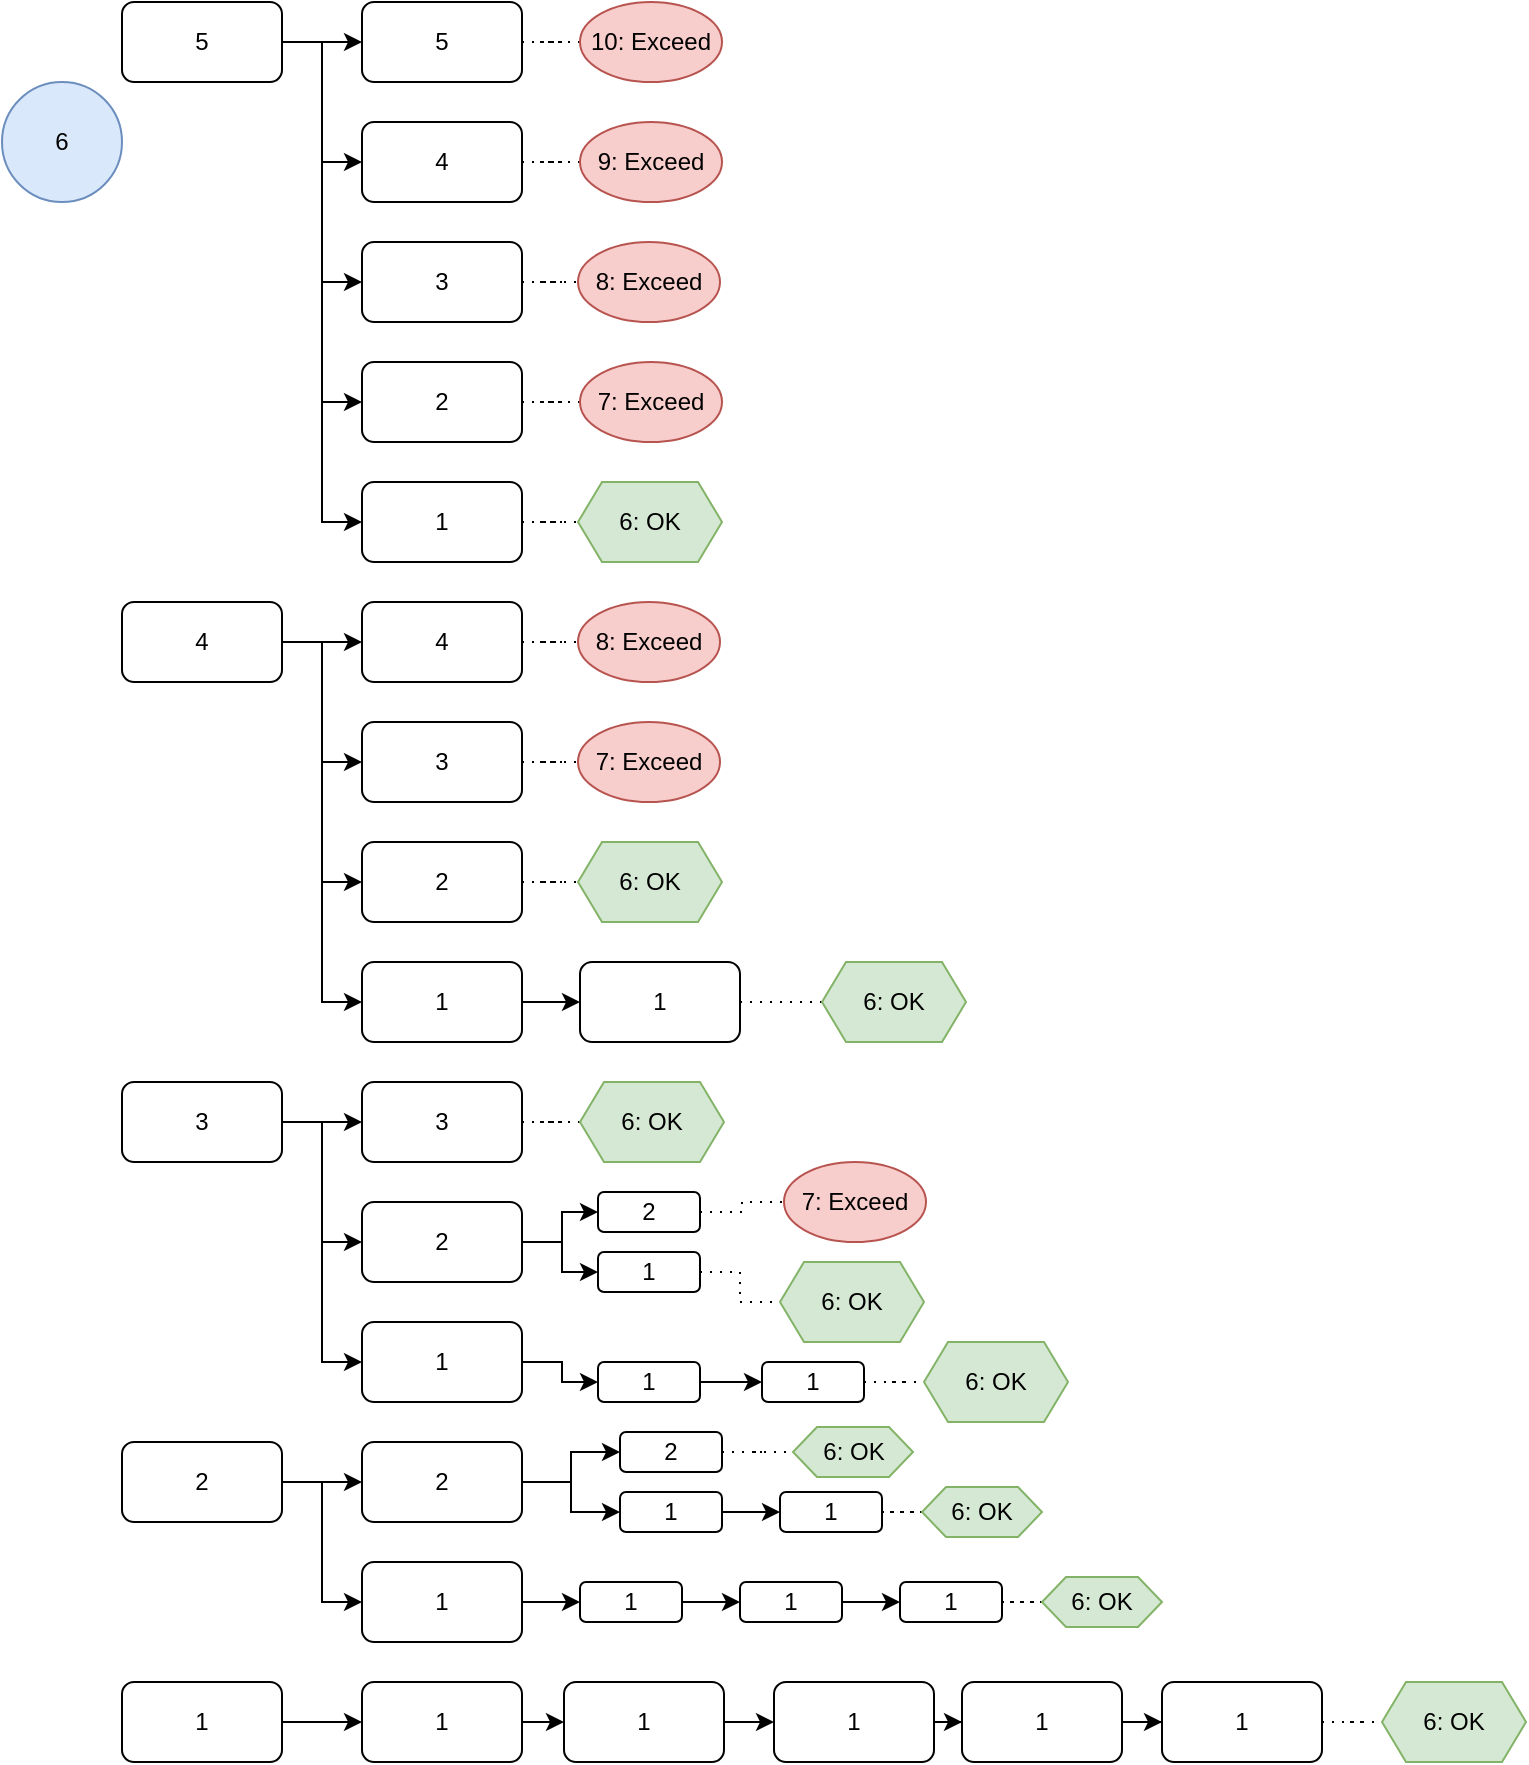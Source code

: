 <mxfile version="22.1.11" type="device">
  <diagram name="페이지-1" id="Xs5vEGbWz5TWcXkRtH75">
    <mxGraphModel dx="1615" dy="871" grid="1" gridSize="10" guides="1" tooltips="1" connect="1" arrows="1" fold="1" page="1" pageScale="1" pageWidth="827" pageHeight="1169" math="0" shadow="0">
      <root>
        <mxCell id="0" />
        <mxCell id="1" parent="0" />
        <mxCell id="Z7ffMeiRjzaTyrLhWQCD-75" style="edgeStyle=orthogonalEdgeStyle;rounded=0;orthogonalLoop=1;jettySize=auto;html=1;entryX=0;entryY=0.5;entryDx=0;entryDy=0;" edge="1" parent="1" source="Z7ffMeiRjzaTyrLhWQCD-2" target="Z7ffMeiRjzaTyrLhWQCD-3">
          <mxGeometry relative="1" as="geometry" />
        </mxCell>
        <mxCell id="Z7ffMeiRjzaTyrLhWQCD-76" style="edgeStyle=orthogonalEdgeStyle;rounded=0;orthogonalLoop=1;jettySize=auto;html=1;entryX=0;entryY=0.5;entryDx=0;entryDy=0;" edge="1" parent="1" source="Z7ffMeiRjzaTyrLhWQCD-2" target="Z7ffMeiRjzaTyrLhWQCD-6">
          <mxGeometry relative="1" as="geometry" />
        </mxCell>
        <mxCell id="Z7ffMeiRjzaTyrLhWQCD-77" style="edgeStyle=orthogonalEdgeStyle;rounded=0;orthogonalLoop=1;jettySize=auto;html=1;entryX=0;entryY=0.5;entryDx=0;entryDy=0;" edge="1" parent="1" source="Z7ffMeiRjzaTyrLhWQCD-2" target="Z7ffMeiRjzaTyrLhWQCD-4">
          <mxGeometry relative="1" as="geometry" />
        </mxCell>
        <mxCell id="Z7ffMeiRjzaTyrLhWQCD-78" style="edgeStyle=orthogonalEdgeStyle;rounded=0;orthogonalLoop=1;jettySize=auto;html=1;entryX=0;entryY=0.5;entryDx=0;entryDy=0;" edge="1" parent="1" source="Z7ffMeiRjzaTyrLhWQCD-2" target="Z7ffMeiRjzaTyrLhWQCD-7">
          <mxGeometry relative="1" as="geometry" />
        </mxCell>
        <mxCell id="Z7ffMeiRjzaTyrLhWQCD-79" style="edgeStyle=orthogonalEdgeStyle;rounded=0;orthogonalLoop=1;jettySize=auto;html=1;entryX=0;entryY=0.5;entryDx=0;entryDy=0;" edge="1" parent="1" source="Z7ffMeiRjzaTyrLhWQCD-2" target="Z7ffMeiRjzaTyrLhWQCD-8">
          <mxGeometry relative="1" as="geometry" />
        </mxCell>
        <mxCell id="Z7ffMeiRjzaTyrLhWQCD-2" value="5" style="rounded=1;whiteSpace=wrap;html=1;" vertex="1" parent="1">
          <mxGeometry x="90" width="80" height="40" as="geometry" />
        </mxCell>
        <mxCell id="Z7ffMeiRjzaTyrLhWQCD-114" style="edgeStyle=orthogonalEdgeStyle;rounded=0;orthogonalLoop=1;jettySize=auto;html=1;entryX=0;entryY=0.5;entryDx=0;entryDy=0;endArrow=none;endFill=0;dashed=1;dashPattern=1 4;" edge="1" parent="1" source="Z7ffMeiRjzaTyrLhWQCD-3" target="Z7ffMeiRjzaTyrLhWQCD-31">
          <mxGeometry relative="1" as="geometry" />
        </mxCell>
        <mxCell id="Z7ffMeiRjzaTyrLhWQCD-3" value="5" style="rounded=1;whiteSpace=wrap;html=1;" vertex="1" parent="1">
          <mxGeometry x="210" width="80" height="40" as="geometry" />
        </mxCell>
        <mxCell id="Z7ffMeiRjzaTyrLhWQCD-61" style="edgeStyle=orthogonalEdgeStyle;rounded=0;orthogonalLoop=1;jettySize=auto;html=1;entryX=0;entryY=0.5;entryDx=0;entryDy=0;endArrow=none;endFill=0;dashed=1;dashPattern=1 4;" edge="1" parent="1" source="Z7ffMeiRjzaTyrLhWQCD-4" target="Z7ffMeiRjzaTyrLhWQCD-33">
          <mxGeometry relative="1" as="geometry" />
        </mxCell>
        <mxCell id="Z7ffMeiRjzaTyrLhWQCD-4" value="3" style="rounded=1;whiteSpace=wrap;html=1;" vertex="1" parent="1">
          <mxGeometry x="210" y="120" width="80" height="40" as="geometry" />
        </mxCell>
        <mxCell id="Z7ffMeiRjzaTyrLhWQCD-5" value="6" style="ellipse;whiteSpace=wrap;html=1;aspect=fixed;fillColor=#dae8fc;strokeColor=#6c8ebf;" vertex="1" parent="1">
          <mxGeometry x="30" y="40" width="60" height="60" as="geometry" />
        </mxCell>
        <mxCell id="Z7ffMeiRjzaTyrLhWQCD-62" style="edgeStyle=orthogonalEdgeStyle;rounded=0;orthogonalLoop=1;jettySize=auto;html=1;entryX=0;entryY=0.5;entryDx=0;entryDy=0;endArrow=none;endFill=0;dashed=1;dashPattern=1 4;" edge="1" parent="1" source="Z7ffMeiRjzaTyrLhWQCD-6" target="Z7ffMeiRjzaTyrLhWQCD-32">
          <mxGeometry relative="1" as="geometry" />
        </mxCell>
        <mxCell id="Z7ffMeiRjzaTyrLhWQCD-6" value="4" style="rounded=1;whiteSpace=wrap;html=1;" vertex="1" parent="1">
          <mxGeometry x="210" y="60" width="80" height="40" as="geometry" />
        </mxCell>
        <mxCell id="Z7ffMeiRjzaTyrLhWQCD-60" style="edgeStyle=orthogonalEdgeStyle;rounded=0;orthogonalLoop=1;jettySize=auto;html=1;entryX=0;entryY=0.5;entryDx=0;entryDy=0;endArrow=none;endFill=0;dashed=1;dashPattern=1 4;" edge="1" parent="1" source="Z7ffMeiRjzaTyrLhWQCD-7" target="Z7ffMeiRjzaTyrLhWQCD-34">
          <mxGeometry relative="1" as="geometry" />
        </mxCell>
        <mxCell id="Z7ffMeiRjzaTyrLhWQCD-7" value="2" style="rounded=1;whiteSpace=wrap;html=1;" vertex="1" parent="1">
          <mxGeometry x="210" y="180" width="80" height="40" as="geometry" />
        </mxCell>
        <mxCell id="Z7ffMeiRjzaTyrLhWQCD-58" style="edgeStyle=orthogonalEdgeStyle;rounded=0;orthogonalLoop=1;jettySize=auto;html=1;entryX=0;entryY=0.5;entryDx=0;entryDy=0;endArrow=none;endFill=0;dashed=1;dashPattern=1 4;" edge="1" parent="1" source="Z7ffMeiRjzaTyrLhWQCD-8" target="Z7ffMeiRjzaTyrLhWQCD-35">
          <mxGeometry relative="1" as="geometry" />
        </mxCell>
        <mxCell id="Z7ffMeiRjzaTyrLhWQCD-8" value="1" style="rounded=1;whiteSpace=wrap;html=1;" vertex="1" parent="1">
          <mxGeometry x="210" y="240" width="80" height="40" as="geometry" />
        </mxCell>
        <mxCell id="Z7ffMeiRjzaTyrLhWQCD-71" style="edgeStyle=orthogonalEdgeStyle;rounded=0;orthogonalLoop=1;jettySize=auto;html=1;entryX=0;entryY=0.5;entryDx=0;entryDy=0;" edge="1" parent="1" source="Z7ffMeiRjzaTyrLhWQCD-9" target="Z7ffMeiRjzaTyrLhWQCD-10">
          <mxGeometry relative="1" as="geometry" />
        </mxCell>
        <mxCell id="Z7ffMeiRjzaTyrLhWQCD-72" style="edgeStyle=orthogonalEdgeStyle;rounded=0;orthogonalLoop=1;jettySize=auto;html=1;entryX=0;entryY=0.5;entryDx=0;entryDy=0;" edge="1" parent="1" source="Z7ffMeiRjzaTyrLhWQCD-9" target="Z7ffMeiRjzaTyrLhWQCD-12">
          <mxGeometry relative="1" as="geometry" />
        </mxCell>
        <mxCell id="Z7ffMeiRjzaTyrLhWQCD-73" style="edgeStyle=orthogonalEdgeStyle;rounded=0;orthogonalLoop=1;jettySize=auto;html=1;entryX=0;entryY=0.5;entryDx=0;entryDy=0;" edge="1" parent="1" source="Z7ffMeiRjzaTyrLhWQCD-9" target="Z7ffMeiRjzaTyrLhWQCD-11">
          <mxGeometry relative="1" as="geometry" />
        </mxCell>
        <mxCell id="Z7ffMeiRjzaTyrLhWQCD-74" style="edgeStyle=orthogonalEdgeStyle;rounded=0;orthogonalLoop=1;jettySize=auto;html=1;entryX=0;entryY=0.5;entryDx=0;entryDy=0;" edge="1" parent="1" source="Z7ffMeiRjzaTyrLhWQCD-9" target="Z7ffMeiRjzaTyrLhWQCD-13">
          <mxGeometry relative="1" as="geometry" />
        </mxCell>
        <mxCell id="Z7ffMeiRjzaTyrLhWQCD-9" value="4" style="rounded=1;whiteSpace=wrap;html=1;" vertex="1" parent="1">
          <mxGeometry x="90" y="300" width="80" height="40" as="geometry" />
        </mxCell>
        <mxCell id="Z7ffMeiRjzaTyrLhWQCD-57" style="edgeStyle=orthogonalEdgeStyle;rounded=0;orthogonalLoop=1;jettySize=auto;html=1;entryX=0;entryY=0.5;entryDx=0;entryDy=0;endArrow=none;endFill=0;dashed=1;dashPattern=1 4;" edge="1" parent="1" source="Z7ffMeiRjzaTyrLhWQCD-10" target="Z7ffMeiRjzaTyrLhWQCD-37">
          <mxGeometry relative="1" as="geometry" />
        </mxCell>
        <mxCell id="Z7ffMeiRjzaTyrLhWQCD-10" value="4" style="rounded=1;whiteSpace=wrap;html=1;" vertex="1" parent="1">
          <mxGeometry x="210" y="300" width="80" height="40" as="geometry" />
        </mxCell>
        <mxCell id="Z7ffMeiRjzaTyrLhWQCD-55" style="edgeStyle=orthogonalEdgeStyle;rounded=0;orthogonalLoop=1;jettySize=auto;html=1;entryX=0;entryY=0.5;entryDx=0;entryDy=0;endArrow=none;endFill=0;dashed=1;dashPattern=1 4;" edge="1" parent="1" source="Z7ffMeiRjzaTyrLhWQCD-11" target="Z7ffMeiRjzaTyrLhWQCD-36">
          <mxGeometry relative="1" as="geometry" />
        </mxCell>
        <mxCell id="Z7ffMeiRjzaTyrLhWQCD-11" value="2" style="rounded=1;whiteSpace=wrap;html=1;" vertex="1" parent="1">
          <mxGeometry x="210" y="420" width="80" height="40" as="geometry" />
        </mxCell>
        <mxCell id="Z7ffMeiRjzaTyrLhWQCD-56" style="edgeStyle=orthogonalEdgeStyle;rounded=0;orthogonalLoop=1;jettySize=auto;html=1;endArrow=none;endFill=0;dashed=1;dashPattern=1 4;" edge="1" parent="1" source="Z7ffMeiRjzaTyrLhWQCD-12" target="Z7ffMeiRjzaTyrLhWQCD-38">
          <mxGeometry relative="1" as="geometry" />
        </mxCell>
        <mxCell id="Z7ffMeiRjzaTyrLhWQCD-12" value="3" style="rounded=1;whiteSpace=wrap;html=1;" vertex="1" parent="1">
          <mxGeometry x="210" y="360" width="80" height="40" as="geometry" />
        </mxCell>
        <mxCell id="Z7ffMeiRjzaTyrLhWQCD-54" style="edgeStyle=orthogonalEdgeStyle;rounded=0;orthogonalLoop=1;jettySize=auto;html=1;entryX=0;entryY=0.5;entryDx=0;entryDy=0;" edge="1" parent="1" source="Z7ffMeiRjzaTyrLhWQCD-13" target="Z7ffMeiRjzaTyrLhWQCD-41">
          <mxGeometry relative="1" as="geometry" />
        </mxCell>
        <mxCell id="Z7ffMeiRjzaTyrLhWQCD-13" value="1" style="rounded=1;whiteSpace=wrap;html=1;" vertex="1" parent="1">
          <mxGeometry x="210" y="480" width="80" height="40" as="geometry" />
        </mxCell>
        <mxCell id="Z7ffMeiRjzaTyrLhWQCD-68" style="edgeStyle=orthogonalEdgeStyle;rounded=0;orthogonalLoop=1;jettySize=auto;html=1;entryX=0;entryY=0.5;entryDx=0;entryDy=0;" edge="1" parent="1" source="Z7ffMeiRjzaTyrLhWQCD-15" target="Z7ffMeiRjzaTyrLhWQCD-16">
          <mxGeometry relative="1" as="geometry" />
        </mxCell>
        <mxCell id="Z7ffMeiRjzaTyrLhWQCD-69" style="edgeStyle=orthogonalEdgeStyle;rounded=0;orthogonalLoop=1;jettySize=auto;html=1;entryX=0;entryY=0.5;entryDx=0;entryDy=0;" edge="1" parent="1" source="Z7ffMeiRjzaTyrLhWQCD-15" target="Z7ffMeiRjzaTyrLhWQCD-18">
          <mxGeometry relative="1" as="geometry" />
        </mxCell>
        <mxCell id="Z7ffMeiRjzaTyrLhWQCD-70" style="edgeStyle=orthogonalEdgeStyle;rounded=0;orthogonalLoop=1;jettySize=auto;html=1;entryX=0;entryY=0.5;entryDx=0;entryDy=0;" edge="1" parent="1" source="Z7ffMeiRjzaTyrLhWQCD-15" target="Z7ffMeiRjzaTyrLhWQCD-17">
          <mxGeometry relative="1" as="geometry" />
        </mxCell>
        <mxCell id="Z7ffMeiRjzaTyrLhWQCD-15" value="3" style="rounded=1;whiteSpace=wrap;html=1;" vertex="1" parent="1">
          <mxGeometry x="90" y="540" width="80" height="40" as="geometry" />
        </mxCell>
        <mxCell id="Z7ffMeiRjzaTyrLhWQCD-53" style="edgeStyle=orthogonalEdgeStyle;rounded=0;orthogonalLoop=1;jettySize=auto;html=1;entryX=0;entryY=0.5;entryDx=0;entryDy=0;endArrow=none;endFill=0;dashed=1;dashPattern=1 4;" edge="1" parent="1" source="Z7ffMeiRjzaTyrLhWQCD-16" target="Z7ffMeiRjzaTyrLhWQCD-44">
          <mxGeometry relative="1" as="geometry" />
        </mxCell>
        <mxCell id="Z7ffMeiRjzaTyrLhWQCD-16" value="3" style="rounded=1;whiteSpace=wrap;html=1;" vertex="1" parent="1">
          <mxGeometry x="210" y="540" width="80" height="40" as="geometry" />
        </mxCell>
        <mxCell id="Z7ffMeiRjzaTyrLhWQCD-65" style="edgeStyle=orthogonalEdgeStyle;rounded=0;orthogonalLoop=1;jettySize=auto;html=1;entryX=0;entryY=0.5;entryDx=0;entryDy=0;" edge="1" parent="1" source="Z7ffMeiRjzaTyrLhWQCD-17" target="Z7ffMeiRjzaTyrLhWQCD-63">
          <mxGeometry relative="1" as="geometry" />
        </mxCell>
        <mxCell id="Z7ffMeiRjzaTyrLhWQCD-17" value="1" style="rounded=1;whiteSpace=wrap;html=1;" vertex="1" parent="1">
          <mxGeometry x="210" y="660" width="80" height="40" as="geometry" />
        </mxCell>
        <mxCell id="Z7ffMeiRjzaTyrLhWQCD-51" style="edgeStyle=orthogonalEdgeStyle;rounded=0;orthogonalLoop=1;jettySize=auto;html=1;entryX=0;entryY=0.5;entryDx=0;entryDy=0;" edge="1" parent="1" source="Z7ffMeiRjzaTyrLhWQCD-18" target="Z7ffMeiRjzaTyrLhWQCD-45">
          <mxGeometry relative="1" as="geometry" />
        </mxCell>
        <mxCell id="Z7ffMeiRjzaTyrLhWQCD-52" style="edgeStyle=orthogonalEdgeStyle;rounded=0;orthogonalLoop=1;jettySize=auto;html=1;entryX=0;entryY=0.5;entryDx=0;entryDy=0;" edge="1" parent="1" source="Z7ffMeiRjzaTyrLhWQCD-18" target="Z7ffMeiRjzaTyrLhWQCD-46">
          <mxGeometry relative="1" as="geometry" />
        </mxCell>
        <mxCell id="Z7ffMeiRjzaTyrLhWQCD-18" value="2" style="rounded=1;whiteSpace=wrap;html=1;" vertex="1" parent="1">
          <mxGeometry x="210" y="600" width="80" height="40" as="geometry" />
        </mxCell>
        <mxCell id="Z7ffMeiRjzaTyrLhWQCD-80" style="edgeStyle=orthogonalEdgeStyle;rounded=0;orthogonalLoop=1;jettySize=auto;html=1;entryX=0;entryY=0.5;entryDx=0;entryDy=0;" edge="1" parent="1" source="Z7ffMeiRjzaTyrLhWQCD-20" target="Z7ffMeiRjzaTyrLhWQCD-21">
          <mxGeometry relative="1" as="geometry" />
        </mxCell>
        <mxCell id="Z7ffMeiRjzaTyrLhWQCD-81" style="edgeStyle=orthogonalEdgeStyle;rounded=0;orthogonalLoop=1;jettySize=auto;html=1;entryX=0;entryY=0.5;entryDx=0;entryDy=0;" edge="1" parent="1" source="Z7ffMeiRjzaTyrLhWQCD-20" target="Z7ffMeiRjzaTyrLhWQCD-23">
          <mxGeometry relative="1" as="geometry" />
        </mxCell>
        <mxCell id="Z7ffMeiRjzaTyrLhWQCD-20" value="2" style="rounded=1;whiteSpace=wrap;html=1;" vertex="1" parent="1">
          <mxGeometry x="90" y="720" width="80" height="40" as="geometry" />
        </mxCell>
        <mxCell id="Z7ffMeiRjzaTyrLhWQCD-93" style="edgeStyle=orthogonalEdgeStyle;rounded=0;orthogonalLoop=1;jettySize=auto;html=1;entryX=0;entryY=0.5;entryDx=0;entryDy=0;" edge="1" parent="1" source="Z7ffMeiRjzaTyrLhWQCD-21" target="Z7ffMeiRjzaTyrLhWQCD-85">
          <mxGeometry relative="1" as="geometry" />
        </mxCell>
        <mxCell id="Z7ffMeiRjzaTyrLhWQCD-94" style="edgeStyle=orthogonalEdgeStyle;rounded=0;orthogonalLoop=1;jettySize=auto;html=1;entryX=0;entryY=0.5;entryDx=0;entryDy=0;" edge="1" parent="1" source="Z7ffMeiRjzaTyrLhWQCD-21" target="Z7ffMeiRjzaTyrLhWQCD-86">
          <mxGeometry relative="1" as="geometry" />
        </mxCell>
        <mxCell id="Z7ffMeiRjzaTyrLhWQCD-21" value="2" style="rounded=1;whiteSpace=wrap;html=1;" vertex="1" parent="1">
          <mxGeometry x="210" y="720" width="80" height="40" as="geometry" />
        </mxCell>
        <mxCell id="Z7ffMeiRjzaTyrLhWQCD-98" style="edgeStyle=orthogonalEdgeStyle;rounded=0;orthogonalLoop=1;jettySize=auto;html=1;entryX=0;entryY=0.5;entryDx=0;entryDy=0;" edge="1" parent="1" source="Z7ffMeiRjzaTyrLhWQCD-23" target="Z7ffMeiRjzaTyrLhWQCD-96">
          <mxGeometry relative="1" as="geometry" />
        </mxCell>
        <mxCell id="Z7ffMeiRjzaTyrLhWQCD-23" value="1" style="rounded=1;whiteSpace=wrap;html=1;" vertex="1" parent="1">
          <mxGeometry x="210" y="780" width="80" height="40" as="geometry" />
        </mxCell>
        <mxCell id="Z7ffMeiRjzaTyrLhWQCD-82" style="edgeStyle=orthogonalEdgeStyle;rounded=0;orthogonalLoop=1;jettySize=auto;html=1;entryX=0;entryY=0.5;entryDx=0;entryDy=0;" edge="1" parent="1" source="Z7ffMeiRjzaTyrLhWQCD-25" target="Z7ffMeiRjzaTyrLhWQCD-26">
          <mxGeometry relative="1" as="geometry" />
        </mxCell>
        <mxCell id="Z7ffMeiRjzaTyrLhWQCD-25" value="1" style="rounded=1;whiteSpace=wrap;html=1;" vertex="1" parent="1">
          <mxGeometry x="90" y="840" width="80" height="40" as="geometry" />
        </mxCell>
        <mxCell id="Z7ffMeiRjzaTyrLhWQCD-109" style="edgeStyle=orthogonalEdgeStyle;rounded=0;orthogonalLoop=1;jettySize=auto;html=1;entryX=0;entryY=0.5;entryDx=0;entryDy=0;" edge="1" parent="1" source="Z7ffMeiRjzaTyrLhWQCD-26" target="Z7ffMeiRjzaTyrLhWQCD-103">
          <mxGeometry relative="1" as="geometry" />
        </mxCell>
        <mxCell id="Z7ffMeiRjzaTyrLhWQCD-26" value="1" style="rounded=1;whiteSpace=wrap;html=1;" vertex="1" parent="1">
          <mxGeometry x="210" y="840" width="80" height="40" as="geometry" />
        </mxCell>
        <mxCell id="Z7ffMeiRjzaTyrLhWQCD-31" value="10: Exceed" style="ellipse;whiteSpace=wrap;html=1;fillColor=#f8cecc;strokeColor=#b85450;" vertex="1" parent="1">
          <mxGeometry x="319" width="71" height="40" as="geometry" />
        </mxCell>
        <mxCell id="Z7ffMeiRjzaTyrLhWQCD-32" value="9: Exceed" style="ellipse;whiteSpace=wrap;html=1;fillColor=#f8cecc;strokeColor=#b85450;" vertex="1" parent="1">
          <mxGeometry x="319" y="60" width="71" height="40" as="geometry" />
        </mxCell>
        <mxCell id="Z7ffMeiRjzaTyrLhWQCD-33" value="8: Exceed" style="ellipse;whiteSpace=wrap;html=1;fillColor=#f8cecc;strokeColor=#b85450;" vertex="1" parent="1">
          <mxGeometry x="318" y="120" width="71" height="40" as="geometry" />
        </mxCell>
        <mxCell id="Z7ffMeiRjzaTyrLhWQCD-34" value="7: Exceed" style="ellipse;whiteSpace=wrap;html=1;fillColor=#f8cecc;strokeColor=#b85450;" vertex="1" parent="1">
          <mxGeometry x="319" y="180" width="71" height="40" as="geometry" />
        </mxCell>
        <mxCell id="Z7ffMeiRjzaTyrLhWQCD-35" value="6: OK" style="shape=hexagon;perimeter=hexagonPerimeter2;whiteSpace=wrap;html=1;fixedSize=1;size=12;fillColor=#d5e8d4;strokeColor=#82b366;" vertex="1" parent="1">
          <mxGeometry x="318" y="240" width="72" height="40" as="geometry" />
        </mxCell>
        <mxCell id="Z7ffMeiRjzaTyrLhWQCD-36" value="6: OK" style="shape=hexagon;perimeter=hexagonPerimeter2;whiteSpace=wrap;html=1;fixedSize=1;size=12;fillColor=#d5e8d4;strokeColor=#82b366;" vertex="1" parent="1">
          <mxGeometry x="318" y="420" width="72" height="40" as="geometry" />
        </mxCell>
        <mxCell id="Z7ffMeiRjzaTyrLhWQCD-37" value="8: Exceed" style="ellipse;whiteSpace=wrap;html=1;fillColor=#f8cecc;strokeColor=#b85450;" vertex="1" parent="1">
          <mxGeometry x="318" y="300" width="71" height="40" as="geometry" />
        </mxCell>
        <mxCell id="Z7ffMeiRjzaTyrLhWQCD-38" value="7: Exceed" style="ellipse;whiteSpace=wrap;html=1;fillColor=#f8cecc;strokeColor=#b85450;" vertex="1" parent="1">
          <mxGeometry x="318" y="360" width="71" height="40" as="geometry" />
        </mxCell>
        <mxCell id="Z7ffMeiRjzaTyrLhWQCD-115" style="edgeStyle=orthogonalEdgeStyle;rounded=0;orthogonalLoop=1;jettySize=auto;html=1;entryX=0;entryY=0.5;entryDx=0;entryDy=0;endArrow=none;endFill=0;dashed=1;dashPattern=1 4;" edge="1" parent="1" source="Z7ffMeiRjzaTyrLhWQCD-41" target="Z7ffMeiRjzaTyrLhWQCD-43">
          <mxGeometry relative="1" as="geometry" />
        </mxCell>
        <mxCell id="Z7ffMeiRjzaTyrLhWQCD-41" value="1" style="rounded=1;whiteSpace=wrap;html=1;" vertex="1" parent="1">
          <mxGeometry x="319" y="480" width="80" height="40" as="geometry" />
        </mxCell>
        <mxCell id="Z7ffMeiRjzaTyrLhWQCD-43" value="6: OK" style="shape=hexagon;perimeter=hexagonPerimeter2;whiteSpace=wrap;html=1;fixedSize=1;size=12;fillColor=#d5e8d4;strokeColor=#82b366;" vertex="1" parent="1">
          <mxGeometry x="440" y="480" width="72" height="40" as="geometry" />
        </mxCell>
        <mxCell id="Z7ffMeiRjzaTyrLhWQCD-44" value="6: OK" style="shape=hexagon;perimeter=hexagonPerimeter2;whiteSpace=wrap;html=1;fixedSize=1;size=12;fillColor=#d5e8d4;strokeColor=#82b366;" vertex="1" parent="1">
          <mxGeometry x="319" y="540" width="72" height="40" as="geometry" />
        </mxCell>
        <mxCell id="Z7ffMeiRjzaTyrLhWQCD-49" style="edgeStyle=orthogonalEdgeStyle;rounded=0;orthogonalLoop=1;jettySize=auto;html=1;entryX=0;entryY=0.5;entryDx=0;entryDy=0;endArrow=none;endFill=0;dashed=1;dashPattern=1 4;" edge="1" parent="1" source="Z7ffMeiRjzaTyrLhWQCD-45" target="Z7ffMeiRjzaTyrLhWQCD-47">
          <mxGeometry relative="1" as="geometry" />
        </mxCell>
        <mxCell id="Z7ffMeiRjzaTyrLhWQCD-45" value="2" style="rounded=1;whiteSpace=wrap;html=1;" vertex="1" parent="1">
          <mxGeometry x="328" y="595" width="51" height="20" as="geometry" />
        </mxCell>
        <mxCell id="Z7ffMeiRjzaTyrLhWQCD-50" style="edgeStyle=orthogonalEdgeStyle;rounded=0;orthogonalLoop=1;jettySize=auto;html=1;entryX=0;entryY=0.5;entryDx=0;entryDy=0;endArrow=none;endFill=0;dashed=1;dashPattern=1 4;" edge="1" parent="1" source="Z7ffMeiRjzaTyrLhWQCD-46" target="Z7ffMeiRjzaTyrLhWQCD-48">
          <mxGeometry relative="1" as="geometry" />
        </mxCell>
        <mxCell id="Z7ffMeiRjzaTyrLhWQCD-46" value="1" style="rounded=1;whiteSpace=wrap;html=1;" vertex="1" parent="1">
          <mxGeometry x="328" y="625" width="51" height="20" as="geometry" />
        </mxCell>
        <mxCell id="Z7ffMeiRjzaTyrLhWQCD-47" value="7: Exceed" style="ellipse;whiteSpace=wrap;html=1;fillColor=#f8cecc;strokeColor=#b85450;" vertex="1" parent="1">
          <mxGeometry x="421" y="580" width="71" height="40" as="geometry" />
        </mxCell>
        <mxCell id="Z7ffMeiRjzaTyrLhWQCD-48" value="6: OK" style="shape=hexagon;perimeter=hexagonPerimeter2;whiteSpace=wrap;html=1;fixedSize=1;size=12;fillColor=#d5e8d4;strokeColor=#82b366;" vertex="1" parent="1">
          <mxGeometry x="419" y="630" width="72" height="40" as="geometry" />
        </mxCell>
        <mxCell id="Z7ffMeiRjzaTyrLhWQCD-66" style="edgeStyle=orthogonalEdgeStyle;rounded=0;orthogonalLoop=1;jettySize=auto;html=1;entryX=0;entryY=0.5;entryDx=0;entryDy=0;" edge="1" parent="1" source="Z7ffMeiRjzaTyrLhWQCD-63" target="Z7ffMeiRjzaTyrLhWQCD-64">
          <mxGeometry relative="1" as="geometry" />
        </mxCell>
        <mxCell id="Z7ffMeiRjzaTyrLhWQCD-63" value="1" style="rounded=1;whiteSpace=wrap;html=1;" vertex="1" parent="1">
          <mxGeometry x="328" y="680" width="51" height="20" as="geometry" />
        </mxCell>
        <mxCell id="Z7ffMeiRjzaTyrLhWQCD-84" style="edgeStyle=orthogonalEdgeStyle;rounded=0;orthogonalLoop=1;jettySize=auto;html=1;entryX=0;entryY=0.5;entryDx=0;entryDy=0;endArrow=none;endFill=0;dashed=1;dashPattern=1 4;" edge="1" parent="1" source="Z7ffMeiRjzaTyrLhWQCD-64" target="Z7ffMeiRjzaTyrLhWQCD-83">
          <mxGeometry relative="1" as="geometry" />
        </mxCell>
        <mxCell id="Z7ffMeiRjzaTyrLhWQCD-64" value="1" style="rounded=1;whiteSpace=wrap;html=1;" vertex="1" parent="1">
          <mxGeometry x="410" y="680" width="51" height="20" as="geometry" />
        </mxCell>
        <mxCell id="Z7ffMeiRjzaTyrLhWQCD-83" value="6: OK" style="shape=hexagon;perimeter=hexagonPerimeter2;whiteSpace=wrap;html=1;fixedSize=1;size=12;fillColor=#d5e8d4;strokeColor=#82b366;" vertex="1" parent="1">
          <mxGeometry x="491" y="670" width="72" height="40" as="geometry" />
        </mxCell>
        <mxCell id="Z7ffMeiRjzaTyrLhWQCD-90" style="edgeStyle=orthogonalEdgeStyle;rounded=0;orthogonalLoop=1;jettySize=auto;html=1;entryX=0;entryY=0.5;entryDx=0;entryDy=0;endArrow=none;endFill=0;dashed=1;dashPattern=1 4;" edge="1" parent="1" source="Z7ffMeiRjzaTyrLhWQCD-85" target="Z7ffMeiRjzaTyrLhWQCD-88">
          <mxGeometry relative="1" as="geometry" />
        </mxCell>
        <mxCell id="Z7ffMeiRjzaTyrLhWQCD-85" value="2" style="rounded=1;whiteSpace=wrap;html=1;" vertex="1" parent="1">
          <mxGeometry x="339" y="715" width="51" height="20" as="geometry" />
        </mxCell>
        <mxCell id="Z7ffMeiRjzaTyrLhWQCD-91" style="edgeStyle=orthogonalEdgeStyle;rounded=0;orthogonalLoop=1;jettySize=auto;html=1;entryX=0;entryY=0.5;entryDx=0;entryDy=0;" edge="1" parent="1" source="Z7ffMeiRjzaTyrLhWQCD-86" target="Z7ffMeiRjzaTyrLhWQCD-87">
          <mxGeometry relative="1" as="geometry" />
        </mxCell>
        <mxCell id="Z7ffMeiRjzaTyrLhWQCD-86" value="1" style="rounded=1;whiteSpace=wrap;html=1;" vertex="1" parent="1">
          <mxGeometry x="339" y="745" width="51" height="20" as="geometry" />
        </mxCell>
        <mxCell id="Z7ffMeiRjzaTyrLhWQCD-92" style="edgeStyle=orthogonalEdgeStyle;rounded=0;orthogonalLoop=1;jettySize=auto;html=1;entryX=0;entryY=0.5;entryDx=0;entryDy=0;endArrow=none;endFill=0;dashed=1;dashPattern=1 4;" edge="1" parent="1" source="Z7ffMeiRjzaTyrLhWQCD-87" target="Z7ffMeiRjzaTyrLhWQCD-89">
          <mxGeometry relative="1" as="geometry" />
        </mxCell>
        <mxCell id="Z7ffMeiRjzaTyrLhWQCD-87" value="1" style="rounded=1;whiteSpace=wrap;html=1;" vertex="1" parent="1">
          <mxGeometry x="419" y="745" width="51" height="20" as="geometry" />
        </mxCell>
        <mxCell id="Z7ffMeiRjzaTyrLhWQCD-88" value="6: OK" style="shape=hexagon;perimeter=hexagonPerimeter2;whiteSpace=wrap;html=1;fixedSize=1;size=12;fillColor=#d5e8d4;strokeColor=#82b366;" vertex="1" parent="1">
          <mxGeometry x="425.5" y="712.5" width="60" height="25" as="geometry" />
        </mxCell>
        <mxCell id="Z7ffMeiRjzaTyrLhWQCD-89" value="6: OK" style="shape=hexagon;perimeter=hexagonPerimeter2;whiteSpace=wrap;html=1;fixedSize=1;size=12;fillColor=#d5e8d4;strokeColor=#82b366;" vertex="1" parent="1">
          <mxGeometry x="490" y="742.5" width="60" height="25" as="geometry" />
        </mxCell>
        <mxCell id="Z7ffMeiRjzaTyrLhWQCD-95" style="edgeStyle=orthogonalEdgeStyle;rounded=0;orthogonalLoop=1;jettySize=auto;html=1;entryX=0;entryY=0.5;entryDx=0;entryDy=0;" edge="1" parent="1" source="Z7ffMeiRjzaTyrLhWQCD-96" target="Z7ffMeiRjzaTyrLhWQCD-97">
          <mxGeometry relative="1" as="geometry" />
        </mxCell>
        <mxCell id="Z7ffMeiRjzaTyrLhWQCD-96" value="1" style="rounded=1;whiteSpace=wrap;html=1;" vertex="1" parent="1">
          <mxGeometry x="319" y="790" width="51" height="20" as="geometry" />
        </mxCell>
        <mxCell id="Z7ffMeiRjzaTyrLhWQCD-100" style="edgeStyle=orthogonalEdgeStyle;rounded=0;orthogonalLoop=1;jettySize=auto;html=1;entryX=0;entryY=0.5;entryDx=0;entryDy=0;" edge="1" parent="1" source="Z7ffMeiRjzaTyrLhWQCD-97" target="Z7ffMeiRjzaTyrLhWQCD-99">
          <mxGeometry relative="1" as="geometry" />
        </mxCell>
        <mxCell id="Z7ffMeiRjzaTyrLhWQCD-97" value="1" style="rounded=1;whiteSpace=wrap;html=1;" vertex="1" parent="1">
          <mxGeometry x="399" y="790" width="51" height="20" as="geometry" />
        </mxCell>
        <mxCell id="Z7ffMeiRjzaTyrLhWQCD-102" style="edgeStyle=orthogonalEdgeStyle;rounded=0;orthogonalLoop=1;jettySize=auto;html=1;entryX=0;entryY=0.5;entryDx=0;entryDy=0;endArrow=none;endFill=0;dashed=1;dashPattern=1 4;" edge="1" parent="1" source="Z7ffMeiRjzaTyrLhWQCD-99" target="Z7ffMeiRjzaTyrLhWQCD-101">
          <mxGeometry relative="1" as="geometry" />
        </mxCell>
        <mxCell id="Z7ffMeiRjzaTyrLhWQCD-99" value="1" style="rounded=1;whiteSpace=wrap;html=1;" vertex="1" parent="1">
          <mxGeometry x="479" y="790" width="51" height="20" as="geometry" />
        </mxCell>
        <mxCell id="Z7ffMeiRjzaTyrLhWQCD-101" value="6: OK" style="shape=hexagon;perimeter=hexagonPerimeter2;whiteSpace=wrap;html=1;fixedSize=1;size=12;fillColor=#d5e8d4;strokeColor=#82b366;" vertex="1" parent="1">
          <mxGeometry x="550" y="787.5" width="60" height="25" as="geometry" />
        </mxCell>
        <mxCell id="Z7ffMeiRjzaTyrLhWQCD-110" style="edgeStyle=orthogonalEdgeStyle;rounded=0;orthogonalLoop=1;jettySize=auto;html=1;entryX=0;entryY=0.5;entryDx=0;entryDy=0;" edge="1" parent="1" source="Z7ffMeiRjzaTyrLhWQCD-103" target="Z7ffMeiRjzaTyrLhWQCD-104">
          <mxGeometry relative="1" as="geometry" />
        </mxCell>
        <mxCell id="Z7ffMeiRjzaTyrLhWQCD-103" value="1" style="rounded=1;whiteSpace=wrap;html=1;" vertex="1" parent="1">
          <mxGeometry x="311" y="840" width="80" height="40" as="geometry" />
        </mxCell>
        <mxCell id="Z7ffMeiRjzaTyrLhWQCD-111" style="edgeStyle=orthogonalEdgeStyle;rounded=0;orthogonalLoop=1;jettySize=auto;html=1;entryX=0;entryY=0.5;entryDx=0;entryDy=0;" edge="1" parent="1" source="Z7ffMeiRjzaTyrLhWQCD-104" target="Z7ffMeiRjzaTyrLhWQCD-105">
          <mxGeometry relative="1" as="geometry" />
        </mxCell>
        <mxCell id="Z7ffMeiRjzaTyrLhWQCD-104" value="1" style="rounded=1;whiteSpace=wrap;html=1;" vertex="1" parent="1">
          <mxGeometry x="416" y="840" width="80" height="40" as="geometry" />
        </mxCell>
        <mxCell id="Z7ffMeiRjzaTyrLhWQCD-112" style="edgeStyle=orthogonalEdgeStyle;rounded=0;orthogonalLoop=1;jettySize=auto;html=1;entryX=0;entryY=0.5;entryDx=0;entryDy=0;" edge="1" parent="1" source="Z7ffMeiRjzaTyrLhWQCD-105" target="Z7ffMeiRjzaTyrLhWQCD-106">
          <mxGeometry relative="1" as="geometry" />
        </mxCell>
        <mxCell id="Z7ffMeiRjzaTyrLhWQCD-105" value="1" style="rounded=1;whiteSpace=wrap;html=1;" vertex="1" parent="1">
          <mxGeometry x="510" y="840" width="80" height="40" as="geometry" />
        </mxCell>
        <mxCell id="Z7ffMeiRjzaTyrLhWQCD-113" style="edgeStyle=orthogonalEdgeStyle;rounded=0;orthogonalLoop=1;jettySize=auto;html=1;entryX=0;entryY=0.5;entryDx=0;entryDy=0;endArrow=none;endFill=0;dashed=1;dashPattern=1 4;" edge="1" parent="1" source="Z7ffMeiRjzaTyrLhWQCD-106" target="Z7ffMeiRjzaTyrLhWQCD-107">
          <mxGeometry relative="1" as="geometry" />
        </mxCell>
        <mxCell id="Z7ffMeiRjzaTyrLhWQCD-106" value="1" style="rounded=1;whiteSpace=wrap;html=1;" vertex="1" parent="1">
          <mxGeometry x="610" y="840" width="80" height="40" as="geometry" />
        </mxCell>
        <mxCell id="Z7ffMeiRjzaTyrLhWQCD-107" value="6: OK" style="shape=hexagon;perimeter=hexagonPerimeter2;whiteSpace=wrap;html=1;fixedSize=1;size=12;fillColor=#d5e8d4;strokeColor=#82b366;" vertex="1" parent="1">
          <mxGeometry x="720" y="840" width="72" height="40" as="geometry" />
        </mxCell>
      </root>
    </mxGraphModel>
  </diagram>
</mxfile>
